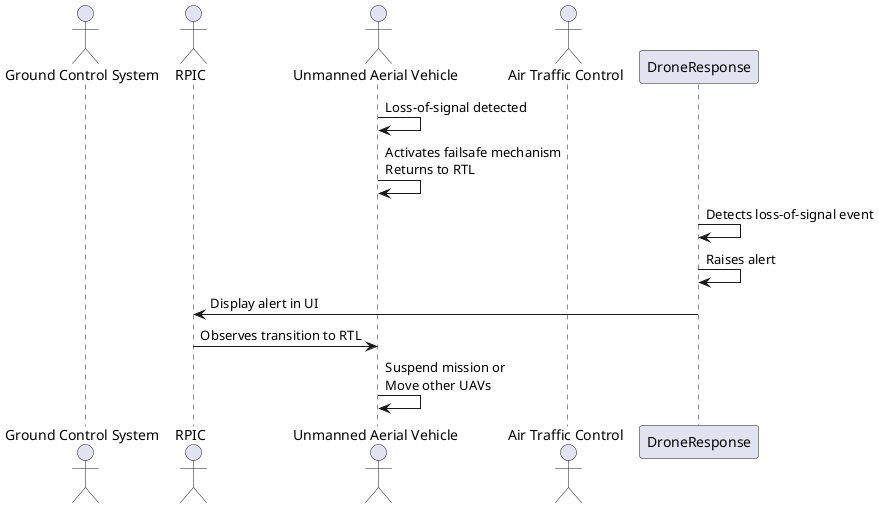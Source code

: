 @startuml LossOfSignal

actor "Ground Control System" as GCS
actor RPIC
actor "Unmanned Aerial Vehicle" as UAV
actor "Air Traffic Control" as ATC
participant DroneResponse

UAV -> UAV: Loss-of-signal detected
UAV -> UAV: Activates failsafe mechanism\nReturns to RTL

DroneResponse -> DroneResponse: Detects loss-of-signal event
DroneResponse -> DroneResponse: Raises alert
DroneResponse -> RPIC: Display alert in UI

RPIC -> UAV: Observes transition to RTL
UAV -> UAV: Suspend mission or\nMove other UAVs

@enduml
